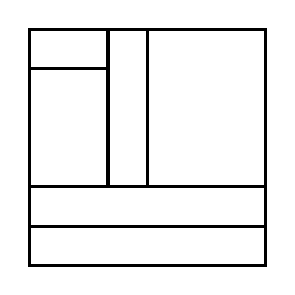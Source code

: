 \begin{tikzpicture}[very thick, scale=.5]
    \draw (0,5) rectangle (2,6);
    \draw (0,2) rectangle (2,5);
    \draw (2,2) rectangle (3,6);
    \draw (3,2) rectangle (6,6);
    \draw (0,1) rectangle (6,2);
    \draw (0,0) rectangle (6,1);
\end{tikzpicture}

